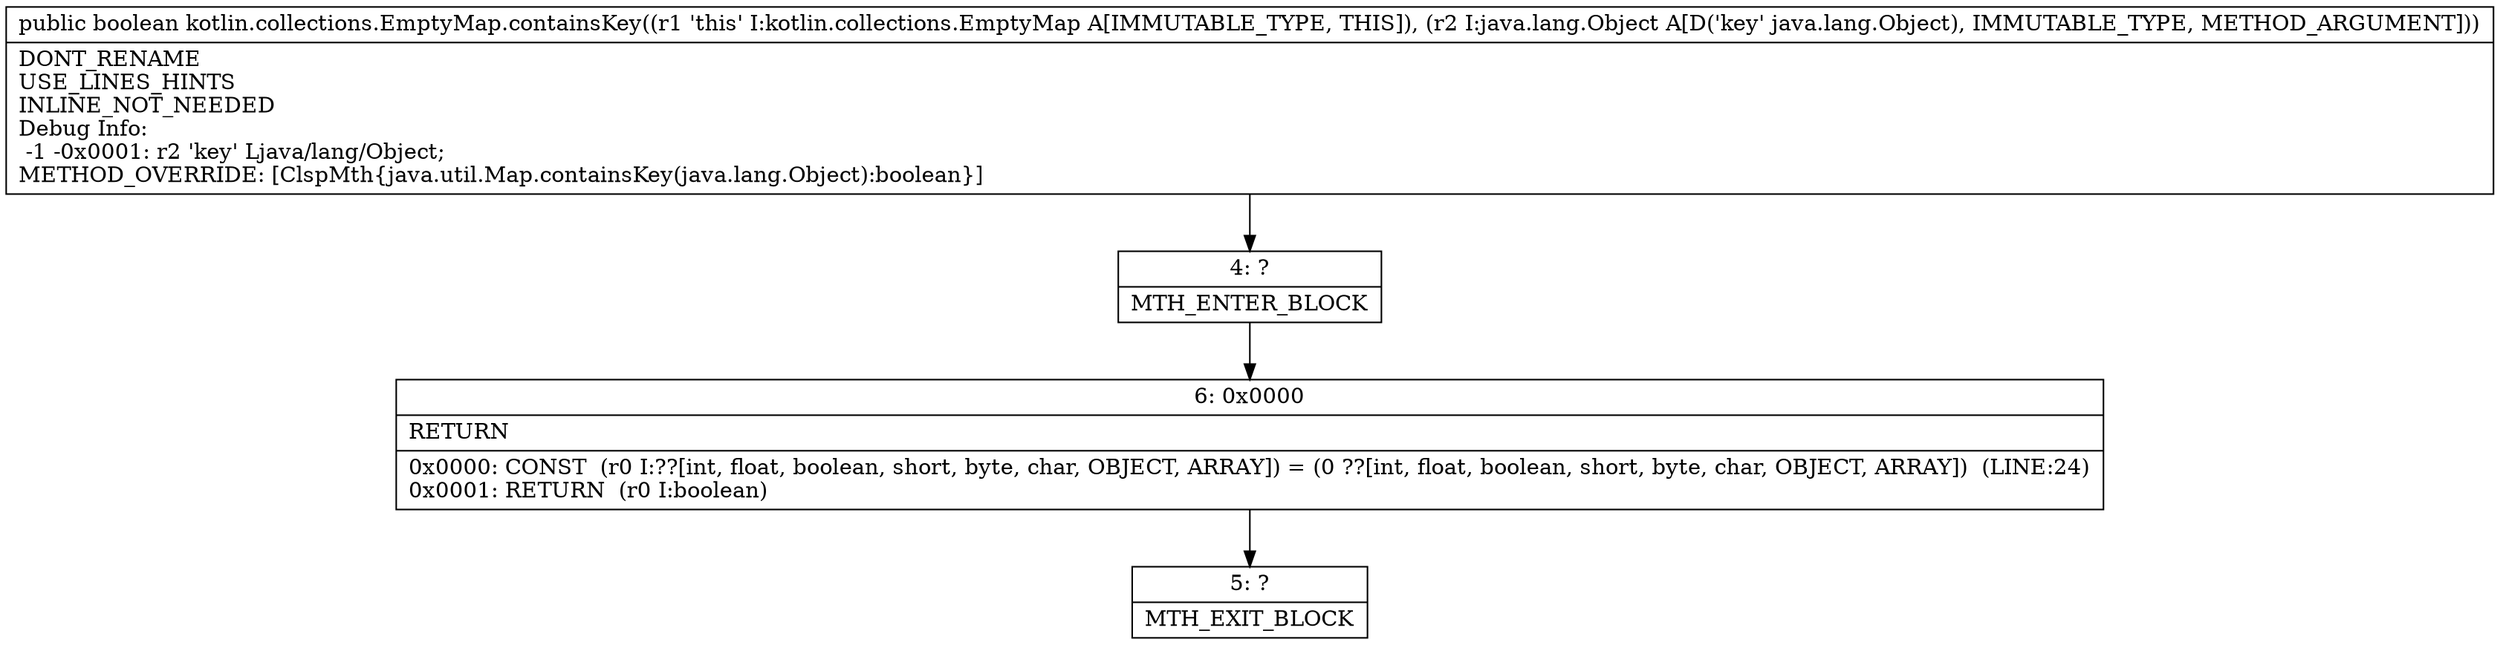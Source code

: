 digraph "CFG forkotlin.collections.EmptyMap.containsKey(Ljava\/lang\/Object;)Z" {
Node_4 [shape=record,label="{4\:\ ?|MTH_ENTER_BLOCK\l}"];
Node_6 [shape=record,label="{6\:\ 0x0000|RETURN\l|0x0000: CONST  (r0 I:??[int, float, boolean, short, byte, char, OBJECT, ARRAY]) = (0 ??[int, float, boolean, short, byte, char, OBJECT, ARRAY])  (LINE:24)\l0x0001: RETURN  (r0 I:boolean) \l}"];
Node_5 [shape=record,label="{5\:\ ?|MTH_EXIT_BLOCK\l}"];
MethodNode[shape=record,label="{public boolean kotlin.collections.EmptyMap.containsKey((r1 'this' I:kotlin.collections.EmptyMap A[IMMUTABLE_TYPE, THIS]), (r2 I:java.lang.Object A[D('key' java.lang.Object), IMMUTABLE_TYPE, METHOD_ARGUMENT]))  | DONT_RENAME\lUSE_LINES_HINTS\lINLINE_NOT_NEEDED\lDebug Info:\l  \-1 \-0x0001: r2 'key' Ljava\/lang\/Object;\lMETHOD_OVERRIDE: [ClspMth\{java.util.Map.containsKey(java.lang.Object):boolean\}]\l}"];
MethodNode -> Node_4;Node_4 -> Node_6;
Node_6 -> Node_5;
}

